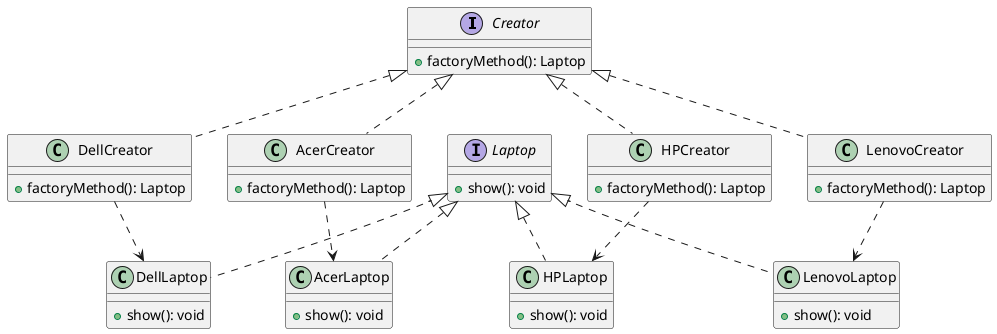 @startuml

interface       Creator
interface       Laptop



Creator <|.. AcerCreator
Creator <|.. HPCreator
Creator <|.. LenovoCreator
Creator <|.. DellCreator

Laptop <|.. AcerLaptop
Laptop <|.. HPLaptop
Laptop <|.. LenovoLaptop
Laptop <|.. DellLaptop

AcerCreator ..> AcerLaptop
HPCreator ..> HPLaptop
LenovoCreator ..> LenovoLaptop
DellCreator ..> DellLaptop

interface Creator{
    +factoryMethod(): Laptop
}
class AcerCreator{
    +factoryMethod(): Laptop
}
class HPCreator{
    +factoryMethod(): Laptop
}
class LenovoCreator{
    +factoryMethod(): Laptop
}
class DellCreator{
    +factoryMethod(): Laptop
}

interface Laptop{
    +show(): void
}
class AcerLaptop{
    +show(): void
}
class HPLaptop{
    +show(): void
}
class LenovoLaptop{
    +show(): void
}
class DellLaptop{
    +show(): void
}

@enduml
